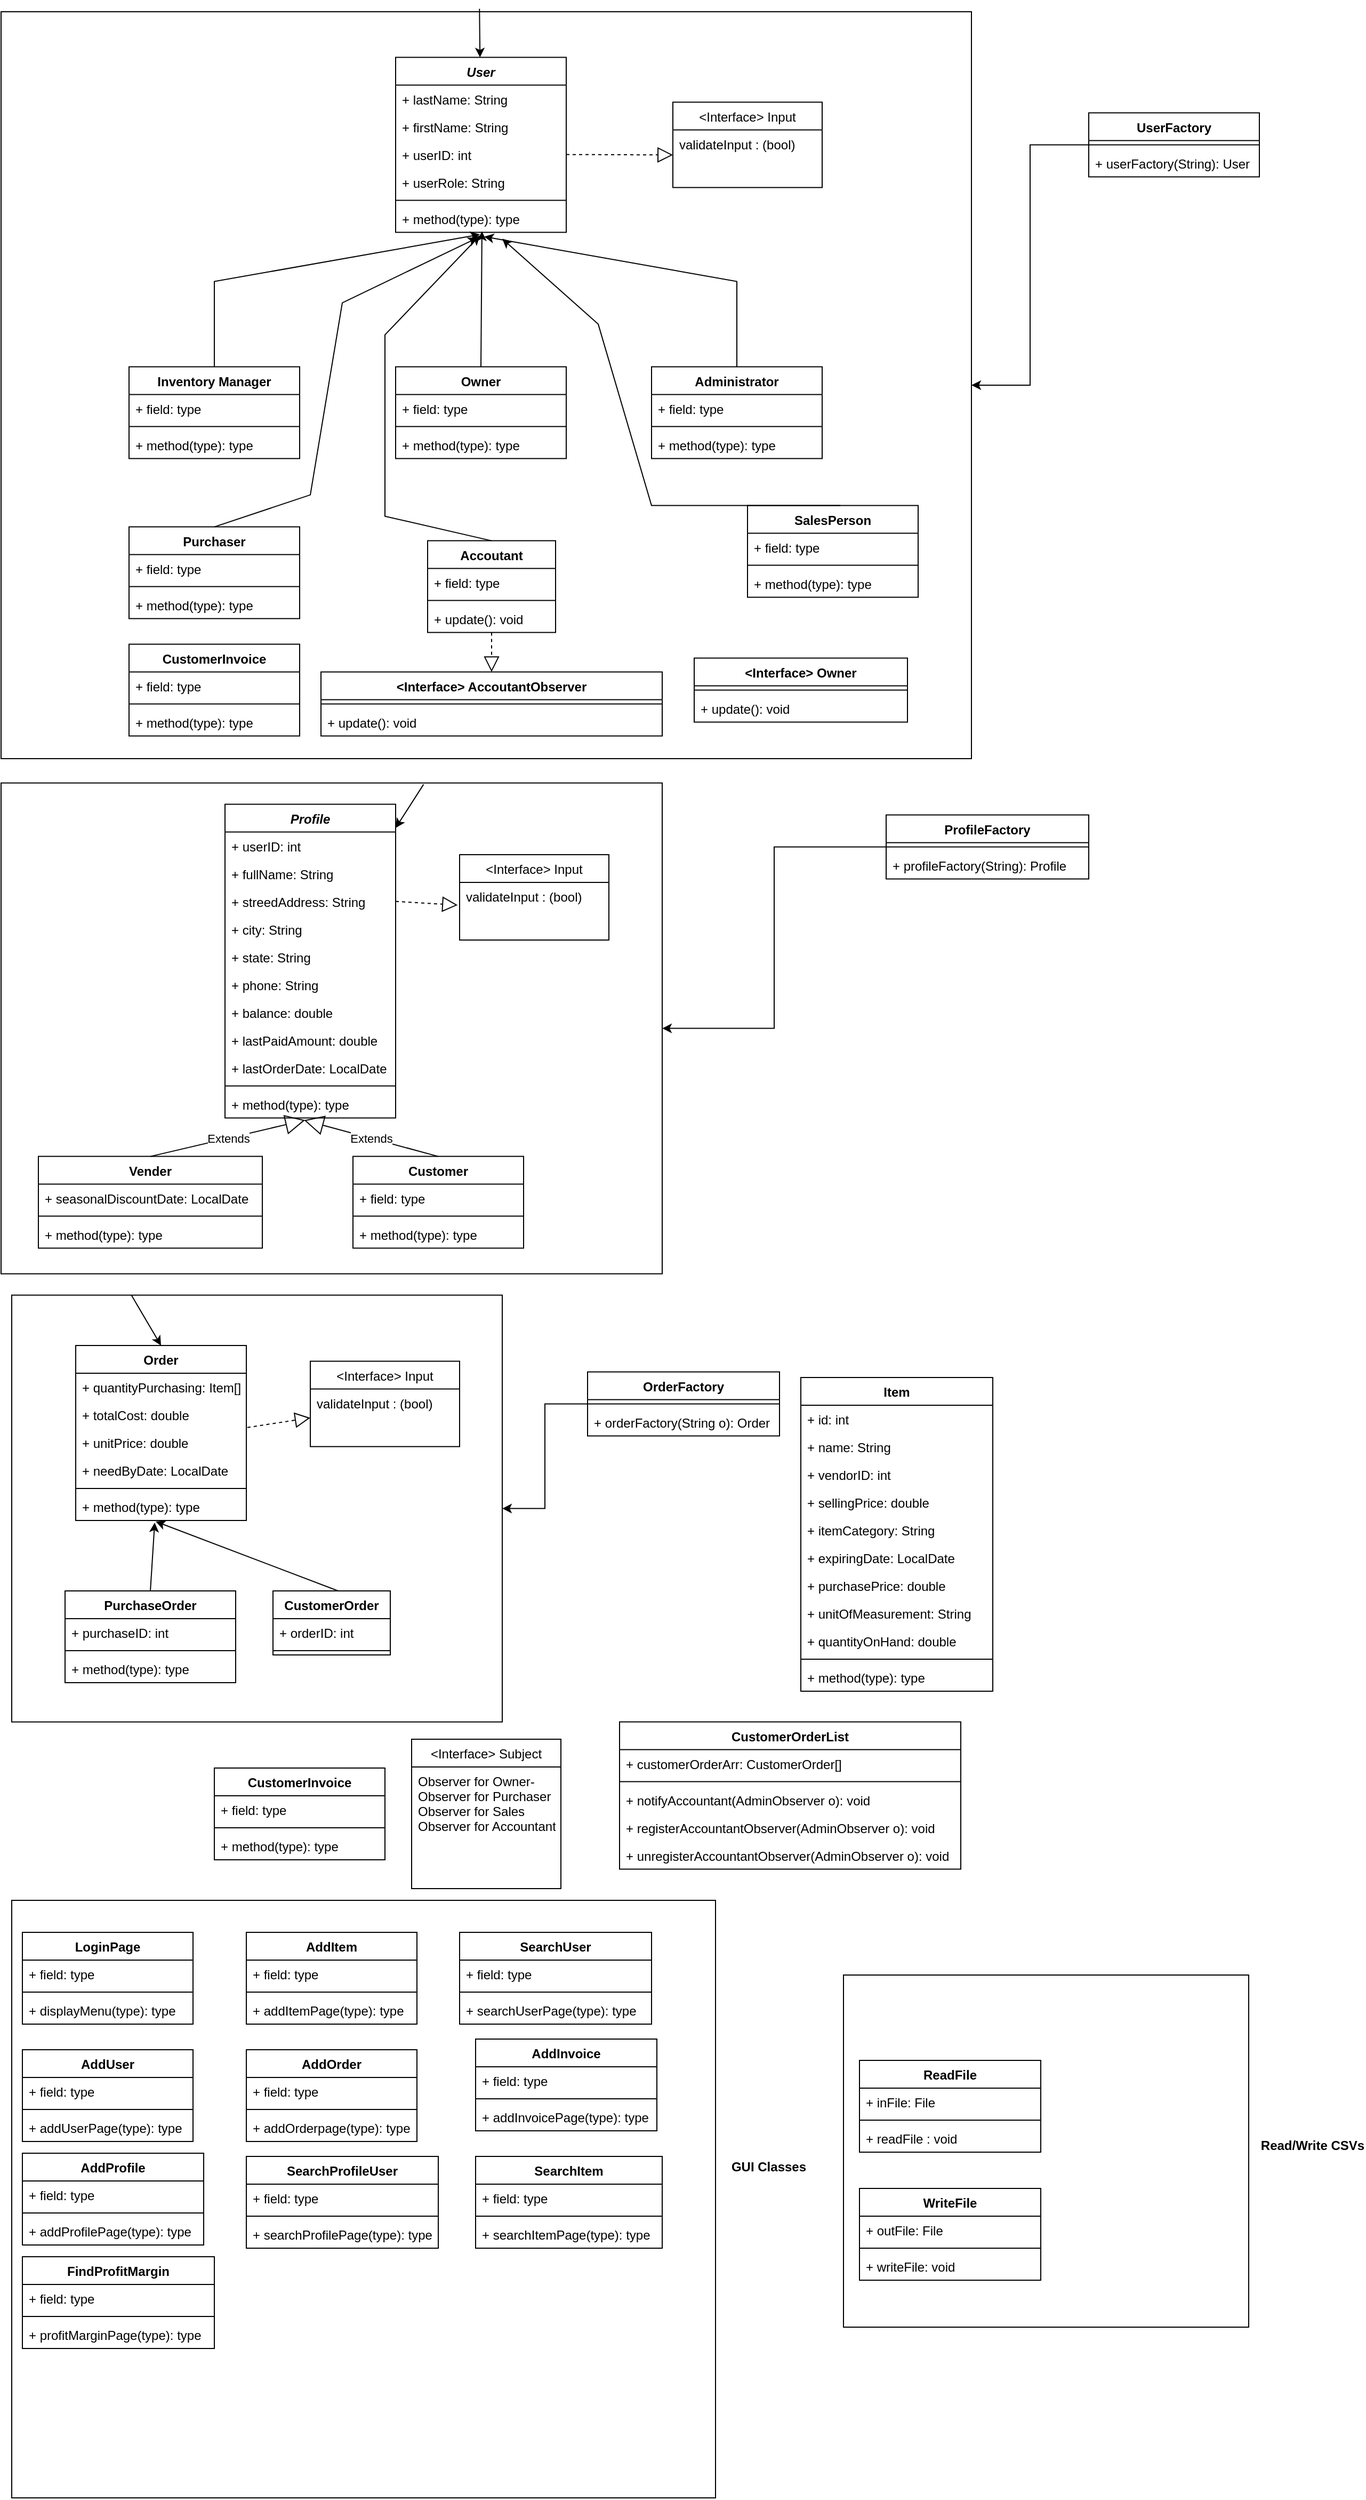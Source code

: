 <?xml version="1.0" encoding="UTF-8"?>
<mxfile version="20.5.2" pages="2"><diagram id="Ec6ZjTjA-vg9wtcMS_If" name="Page-1"><mxGraphModel dx="2547" dy="1992" grid="1" gridSize="10" guides="1" tooltips="1" connect="1" arrows="1" fold="1" page="1" pageScale="1" pageWidth="850" pageHeight="1100" math="0" shadow="0"><root><mxCell id="0"/><mxCell id="1" parent="0"/><mxCell id="O3ik5EWtslT6ip-pNKYB-26" value="" style="rounded=0;whiteSpace=wrap;html=1;" parent="1" vertex="1"><mxGeometry x="-820" y="680" width="660" height="560" as="geometry"/></mxCell><mxCell id="u7l7Y84TLSioyZH2qHlq-7" value="" style="rounded=0;whiteSpace=wrap;html=1;" parent="1" vertex="1"><mxGeometry x="-820" y="112.8" width="460" height="400" as="geometry"/></mxCell><mxCell id="u7l7Y84TLSioyZH2qHlq-5" value="" style="rounded=0;whiteSpace=wrap;html=1;" parent="1" vertex="1"><mxGeometry x="-830" y="-367.2" width="620" height="460" as="geometry"/></mxCell><mxCell id="u7l7Y84TLSioyZH2qHlq-3" value="" style="rounded=0;whiteSpace=wrap;html=1;" parent="1" vertex="1"><mxGeometry x="-830" y="-1090" width="910" height="700" as="geometry"/></mxCell><mxCell id="xOkgUkVorwAhwawlboUP-1" value="User" style="swimlane;fontStyle=3;align=center;verticalAlign=top;childLayout=stackLayout;horizontal=1;startSize=26;horizontalStack=0;resizeParent=1;resizeParentMax=0;resizeLast=0;collapsible=1;marginBottom=0;" parent="1" vertex="1"><mxGeometry x="-460" y="-1047.2" width="160" height="164" as="geometry"/></mxCell><mxCell id="xOkgUkVorwAhwawlboUP-2" value="+ lastName: String" style="text;strokeColor=none;fillColor=none;align=left;verticalAlign=top;spacingLeft=4;spacingRight=4;overflow=hidden;rotatable=0;points=[[0,0.5],[1,0.5]];portConstraint=eastwest;" parent="xOkgUkVorwAhwawlboUP-1" vertex="1"><mxGeometry y="26" width="160" height="26" as="geometry"/></mxCell><mxCell id="xOkgUkVorwAhwawlboUP-3" value="+ firstName: String" style="text;strokeColor=none;fillColor=none;align=left;verticalAlign=top;spacingLeft=4;spacingRight=4;overflow=hidden;rotatable=0;points=[[0,0.5],[1,0.5]];portConstraint=eastwest;" parent="xOkgUkVorwAhwawlboUP-1" vertex="1"><mxGeometry y="52" width="160" height="26" as="geometry"/></mxCell><mxCell id="xOkgUkVorwAhwawlboUP-4" value="+ userID: int" style="text;strokeColor=none;fillColor=none;align=left;verticalAlign=top;spacingLeft=4;spacingRight=4;overflow=hidden;rotatable=0;points=[[0,0.5],[1,0.5]];portConstraint=eastwest;" parent="xOkgUkVorwAhwawlboUP-1" vertex="1"><mxGeometry y="78" width="160" height="26" as="geometry"/></mxCell><mxCell id="xOkgUkVorwAhwawlboUP-5" value="+ userRole: String" style="text;strokeColor=none;fillColor=none;align=left;verticalAlign=top;spacingLeft=4;spacingRight=4;overflow=hidden;rotatable=0;points=[[0,0.5],[1,0.5]];portConstraint=eastwest;" parent="xOkgUkVorwAhwawlboUP-1" vertex="1"><mxGeometry y="104" width="160" height="26" as="geometry"/></mxCell><mxCell id="xOkgUkVorwAhwawlboUP-6" value="" style="line;strokeWidth=1;fillColor=none;align=left;verticalAlign=middle;spacingTop=-1;spacingLeft=3;spacingRight=3;rotatable=0;labelPosition=right;points=[];portConstraint=eastwest;strokeColor=inherit;" parent="xOkgUkVorwAhwawlboUP-1" vertex="1"><mxGeometry y="130" width="160" height="8" as="geometry"/></mxCell><mxCell id="xOkgUkVorwAhwawlboUP-7" value="+ method(type): type" style="text;strokeColor=none;fillColor=none;align=left;verticalAlign=top;spacingLeft=4;spacingRight=4;overflow=hidden;rotatable=0;points=[[0,0.5],[1,0.5]];portConstraint=eastwest;" parent="xOkgUkVorwAhwawlboUP-1" vertex="1"><mxGeometry y="138" width="160" height="26" as="geometry"/></mxCell><mxCell id="xOkgUkVorwAhwawlboUP-8" value="Inventory Manager" style="swimlane;fontStyle=1;align=center;verticalAlign=top;childLayout=stackLayout;horizontal=1;startSize=26;horizontalStack=0;resizeParent=1;resizeParentMax=0;resizeLast=0;collapsible=1;marginBottom=0;" parent="1" vertex="1"><mxGeometry x="-710" y="-757.2" width="160" height="86" as="geometry"/></mxCell><mxCell id="xOkgUkVorwAhwawlboUP-9" value="+ field: type" style="text;strokeColor=none;fillColor=none;align=left;verticalAlign=top;spacingLeft=4;spacingRight=4;overflow=hidden;rotatable=0;points=[[0,0.5],[1,0.5]];portConstraint=eastwest;" parent="xOkgUkVorwAhwawlboUP-8" vertex="1"><mxGeometry y="26" width="160" height="26" as="geometry"/></mxCell><mxCell id="xOkgUkVorwAhwawlboUP-10" value="" style="line;strokeWidth=1;fillColor=none;align=left;verticalAlign=middle;spacingTop=-1;spacingLeft=3;spacingRight=3;rotatable=0;labelPosition=right;points=[];portConstraint=eastwest;strokeColor=inherit;" parent="xOkgUkVorwAhwawlboUP-8" vertex="1"><mxGeometry y="52" width="160" height="8" as="geometry"/></mxCell><mxCell id="xOkgUkVorwAhwawlboUP-11" value="+ method(type): type" style="text;strokeColor=none;fillColor=none;align=left;verticalAlign=top;spacingLeft=4;spacingRight=4;overflow=hidden;rotatable=0;points=[[0,0.5],[1,0.5]];portConstraint=eastwest;" parent="xOkgUkVorwAhwawlboUP-8" vertex="1"><mxGeometry y="60" width="160" height="26" as="geometry"/></mxCell><mxCell id="xOkgUkVorwAhwawlboUP-12" value="Owner" style="swimlane;fontStyle=1;align=center;verticalAlign=top;childLayout=stackLayout;horizontal=1;startSize=26;horizontalStack=0;resizeParent=1;resizeParentMax=0;resizeLast=0;collapsible=1;marginBottom=0;" parent="1" vertex="1"><mxGeometry x="-460" y="-757.2" width="160" height="86" as="geometry"/></mxCell><mxCell id="xOkgUkVorwAhwawlboUP-13" value="+ field: type" style="text;strokeColor=none;fillColor=none;align=left;verticalAlign=top;spacingLeft=4;spacingRight=4;overflow=hidden;rotatable=0;points=[[0,0.5],[1,0.5]];portConstraint=eastwest;" parent="xOkgUkVorwAhwawlboUP-12" vertex="1"><mxGeometry y="26" width="160" height="26" as="geometry"/></mxCell><mxCell id="xOkgUkVorwAhwawlboUP-14" value="" style="line;strokeWidth=1;fillColor=none;align=left;verticalAlign=middle;spacingTop=-1;spacingLeft=3;spacingRight=3;rotatable=0;labelPosition=right;points=[];portConstraint=eastwest;strokeColor=inherit;" parent="xOkgUkVorwAhwawlboUP-12" vertex="1"><mxGeometry y="52" width="160" height="8" as="geometry"/></mxCell><mxCell id="xOkgUkVorwAhwawlboUP-15" value="+ method(type): type" style="text;strokeColor=none;fillColor=none;align=left;verticalAlign=top;spacingLeft=4;spacingRight=4;overflow=hidden;rotatable=0;points=[[0,0.5],[1,0.5]];portConstraint=eastwest;" parent="xOkgUkVorwAhwawlboUP-12" vertex="1"><mxGeometry y="60" width="160" height="26" as="geometry"/></mxCell><mxCell id="xOkgUkVorwAhwawlboUP-16" value="Administrator" style="swimlane;fontStyle=1;align=center;verticalAlign=top;childLayout=stackLayout;horizontal=1;startSize=26;horizontalStack=0;resizeParent=1;resizeParentMax=0;resizeLast=0;collapsible=1;marginBottom=0;" parent="1" vertex="1"><mxGeometry x="-220" y="-757.2" width="160" height="86" as="geometry"/></mxCell><mxCell id="xOkgUkVorwAhwawlboUP-17" value="+ field: type" style="text;strokeColor=none;fillColor=none;align=left;verticalAlign=top;spacingLeft=4;spacingRight=4;overflow=hidden;rotatable=0;points=[[0,0.5],[1,0.5]];portConstraint=eastwest;" parent="xOkgUkVorwAhwawlboUP-16" vertex="1"><mxGeometry y="26" width="160" height="26" as="geometry"/></mxCell><mxCell id="xOkgUkVorwAhwawlboUP-18" value="" style="line;strokeWidth=1;fillColor=none;align=left;verticalAlign=middle;spacingTop=-1;spacingLeft=3;spacingRight=3;rotatable=0;labelPosition=right;points=[];portConstraint=eastwest;strokeColor=inherit;" parent="xOkgUkVorwAhwawlboUP-16" vertex="1"><mxGeometry y="52" width="160" height="8" as="geometry"/></mxCell><mxCell id="xOkgUkVorwAhwawlboUP-19" value="+ method(type): type" style="text;strokeColor=none;fillColor=none;align=left;verticalAlign=top;spacingLeft=4;spacingRight=4;overflow=hidden;rotatable=0;points=[[0,0.5],[1,0.5]];portConstraint=eastwest;" parent="xOkgUkVorwAhwawlboUP-16" vertex="1"><mxGeometry y="60" width="160" height="26" as="geometry"/></mxCell><mxCell id="xOkgUkVorwAhwawlboUP-20" value="Purchaser" style="swimlane;fontStyle=1;align=center;verticalAlign=top;childLayout=stackLayout;horizontal=1;startSize=26;horizontalStack=0;resizeParent=1;resizeParentMax=0;resizeLast=0;collapsible=1;marginBottom=0;" parent="1" vertex="1"><mxGeometry x="-710" y="-607.2" width="160" height="86" as="geometry"/></mxCell><mxCell id="xOkgUkVorwAhwawlboUP-21" value="+ field: type" style="text;strokeColor=none;fillColor=none;align=left;verticalAlign=top;spacingLeft=4;spacingRight=4;overflow=hidden;rotatable=0;points=[[0,0.5],[1,0.5]];portConstraint=eastwest;" parent="xOkgUkVorwAhwawlboUP-20" vertex="1"><mxGeometry y="26" width="160" height="26" as="geometry"/></mxCell><mxCell id="xOkgUkVorwAhwawlboUP-22" value="" style="line;strokeWidth=1;fillColor=none;align=left;verticalAlign=middle;spacingTop=-1;spacingLeft=3;spacingRight=3;rotatable=0;labelPosition=right;points=[];portConstraint=eastwest;strokeColor=inherit;" parent="xOkgUkVorwAhwawlboUP-20" vertex="1"><mxGeometry y="52" width="160" height="8" as="geometry"/></mxCell><mxCell id="xOkgUkVorwAhwawlboUP-23" value="+ method(type): type" style="text;strokeColor=none;fillColor=none;align=left;verticalAlign=top;spacingLeft=4;spacingRight=4;overflow=hidden;rotatable=0;points=[[0,0.5],[1,0.5]];portConstraint=eastwest;" parent="xOkgUkVorwAhwawlboUP-20" vertex="1"><mxGeometry y="60" width="160" height="26" as="geometry"/></mxCell><mxCell id="xOkgUkVorwAhwawlboUP-24" value="" style="endArrow=classic;html=1;rounded=0;exitX=0.5;exitY=0;exitDx=0;exitDy=0;entryX=0.506;entryY=0.962;entryDx=0;entryDy=0;entryPerimeter=0;" parent="1" source="xOkgUkVorwAhwawlboUP-12" target="xOkgUkVorwAhwawlboUP-7" edge="1"><mxGeometry width="50" height="50" relative="1" as="geometry"><mxPoint x="-390" y="-617.2" as="sourcePoint"/><mxPoint x="-340" y="-667.2" as="targetPoint"/></mxGeometry></mxCell><mxCell id="xOkgUkVorwAhwawlboUP-25" value="" style="endArrow=classic;html=1;rounded=0;exitX=0.5;exitY=0;exitDx=0;exitDy=0;entryX=0.494;entryY=1.077;entryDx=0;entryDy=0;entryPerimeter=0;" parent="1" source="xOkgUkVorwAhwawlboUP-8" target="xOkgUkVorwAhwawlboUP-7" edge="1"><mxGeometry width="50" height="50" relative="1" as="geometry"><mxPoint x="-390" y="-817.2" as="sourcePoint"/><mxPoint x="-360" y="-837.2" as="targetPoint"/><Array as="points"><mxPoint x="-630" y="-837.2"/></Array></mxGeometry></mxCell><mxCell id="xOkgUkVorwAhwawlboUP-26" value="" style="endArrow=classic;html=1;rounded=0;exitX=0.5;exitY=0;exitDx=0;exitDy=0;entryX=0.519;entryY=1.154;entryDx=0;entryDy=0;entryPerimeter=0;" parent="1" source="xOkgUkVorwAhwawlboUP-16" target="xOkgUkVorwAhwawlboUP-7" edge="1"><mxGeometry width="50" height="50" relative="1" as="geometry"><mxPoint x="-390" y="-817.2" as="sourcePoint"/><mxPoint x="-340" y="-837.2" as="targetPoint"/><Array as="points"><mxPoint x="-140" y="-837.2"/></Array></mxGeometry></mxCell><mxCell id="xOkgUkVorwAhwawlboUP-27" value="Accoutant" style="swimlane;fontStyle=1;align=center;verticalAlign=top;childLayout=stackLayout;horizontal=1;startSize=26;horizontalStack=0;resizeParent=1;resizeParentMax=0;resizeLast=0;collapsible=1;marginBottom=0;" parent="1" vertex="1"><mxGeometry x="-430" y="-594.2" width="120" height="86" as="geometry"/></mxCell><mxCell id="xOkgUkVorwAhwawlboUP-28" value="+ field: type" style="text;strokeColor=none;fillColor=none;align=left;verticalAlign=top;spacingLeft=4;spacingRight=4;overflow=hidden;rotatable=0;points=[[0,0.5],[1,0.5]];portConstraint=eastwest;" parent="xOkgUkVorwAhwawlboUP-27" vertex="1"><mxGeometry y="26" width="120" height="26" as="geometry"/></mxCell><mxCell id="xOkgUkVorwAhwawlboUP-29" value="" style="line;strokeWidth=1;fillColor=none;align=left;verticalAlign=middle;spacingTop=-1;spacingLeft=3;spacingRight=3;rotatable=0;labelPosition=right;points=[];portConstraint=eastwest;strokeColor=inherit;" parent="xOkgUkVorwAhwawlboUP-27" vertex="1"><mxGeometry y="52" width="120" height="8" as="geometry"/></mxCell><mxCell id="xOkgUkVorwAhwawlboUP-111" value="+ update(): void" style="text;strokeColor=none;fillColor=none;align=left;verticalAlign=top;spacingLeft=4;spacingRight=4;overflow=hidden;rotatable=0;points=[[0,0.5],[1,0.5]];portConstraint=eastwest;" parent="xOkgUkVorwAhwawlboUP-27" vertex="1"><mxGeometry y="60" width="120" height="26" as="geometry"/></mxCell><mxCell id="xOkgUkVorwAhwawlboUP-33" value="SalesPerson" style="swimlane;fontStyle=1;align=center;verticalAlign=top;childLayout=stackLayout;horizontal=1;startSize=26;horizontalStack=0;resizeParent=1;resizeParentMax=0;resizeLast=0;collapsible=1;marginBottom=0;" parent="1" vertex="1"><mxGeometry x="-130" y="-627.2" width="160" height="86" as="geometry"/></mxCell><mxCell id="xOkgUkVorwAhwawlboUP-34" value="+ field: type" style="text;strokeColor=none;fillColor=none;align=left;verticalAlign=top;spacingLeft=4;spacingRight=4;overflow=hidden;rotatable=0;points=[[0,0.5],[1,0.5]];portConstraint=eastwest;" parent="xOkgUkVorwAhwawlboUP-33" vertex="1"><mxGeometry y="26" width="160" height="26" as="geometry"/></mxCell><mxCell id="xOkgUkVorwAhwawlboUP-35" value="" style="line;strokeWidth=1;fillColor=none;align=left;verticalAlign=middle;spacingTop=-1;spacingLeft=3;spacingRight=3;rotatable=0;labelPosition=right;points=[];portConstraint=eastwest;strokeColor=inherit;" parent="xOkgUkVorwAhwawlboUP-33" vertex="1"><mxGeometry y="52" width="160" height="8" as="geometry"/></mxCell><mxCell id="xOkgUkVorwAhwawlboUP-36" value="+ method(type): type" style="text;strokeColor=none;fillColor=none;align=left;verticalAlign=top;spacingLeft=4;spacingRight=4;overflow=hidden;rotatable=0;points=[[0,0.5],[1,0.5]];portConstraint=eastwest;" parent="xOkgUkVorwAhwawlboUP-33" vertex="1"><mxGeometry y="60" width="160" height="26" as="geometry"/></mxCell><mxCell id="xOkgUkVorwAhwawlboUP-37" value="Customer" style="swimlane;fontStyle=1;align=center;verticalAlign=top;childLayout=stackLayout;horizontal=1;startSize=26;horizontalStack=0;resizeParent=1;resizeParentMax=0;resizeLast=0;collapsible=1;marginBottom=0;" parent="1" vertex="1"><mxGeometry x="-500" y="-17.2" width="160" height="86" as="geometry"/></mxCell><mxCell id="xOkgUkVorwAhwawlboUP-38" value="+ field: type" style="text;strokeColor=none;fillColor=none;align=left;verticalAlign=top;spacingLeft=4;spacingRight=4;overflow=hidden;rotatable=0;points=[[0,0.5],[1,0.5]];portConstraint=eastwest;" parent="xOkgUkVorwAhwawlboUP-37" vertex="1"><mxGeometry y="26" width="160" height="26" as="geometry"/></mxCell><mxCell id="xOkgUkVorwAhwawlboUP-39" value="" style="line;strokeWidth=1;fillColor=none;align=left;verticalAlign=middle;spacingTop=-1;spacingLeft=3;spacingRight=3;rotatable=0;labelPosition=right;points=[];portConstraint=eastwest;strokeColor=inherit;" parent="xOkgUkVorwAhwawlboUP-37" vertex="1"><mxGeometry y="52" width="160" height="8" as="geometry"/></mxCell><mxCell id="xOkgUkVorwAhwawlboUP-40" value="+ method(type): type" style="text;strokeColor=none;fillColor=none;align=left;verticalAlign=top;spacingLeft=4;spacingRight=4;overflow=hidden;rotatable=0;points=[[0,0.5],[1,0.5]];portConstraint=eastwest;" parent="xOkgUkVorwAhwawlboUP-37" vertex="1"><mxGeometry y="60" width="160" height="26" as="geometry"/></mxCell><mxCell id="xOkgUkVorwAhwawlboUP-41" value="" style="endArrow=classic;html=1;rounded=0;exitX=0.544;exitY=0;exitDx=0;exitDy=0;exitPerimeter=0;" parent="1" source="xOkgUkVorwAhwawlboUP-33" edge="1"><mxGeometry width="50" height="50" relative="1" as="geometry"><mxPoint x="-390" y="-537.2" as="sourcePoint"/><mxPoint x="-360" y="-877.2" as="targetPoint"/><Array as="points"><mxPoint x="-220" y="-627.2"/><mxPoint x="-270" y="-797.2"/></Array></mxGeometry></mxCell><mxCell id="xOkgUkVorwAhwawlboUP-42" value="" style="endArrow=classic;html=1;rounded=0;exitX=0.5;exitY=0;exitDx=0;exitDy=0;entryX=0.494;entryY=1.115;entryDx=0;entryDy=0;entryPerimeter=0;" parent="1" source="xOkgUkVorwAhwawlboUP-27" target="xOkgUkVorwAhwawlboUP-7" edge="1"><mxGeometry width="50" height="50" relative="1" as="geometry"><mxPoint x="-390" y="-537.2" as="sourcePoint"/><mxPoint x="-365" y="-877.2" as="targetPoint"/><Array as="points"><mxPoint x="-470" y="-617.2"/><mxPoint x="-470" y="-787.2"/></Array></mxGeometry></mxCell><mxCell id="xOkgUkVorwAhwawlboUP-43" value="" style="endArrow=classic;html=1;rounded=0;exitX=0.5;exitY=0;exitDx=0;exitDy=0;entryX=0.481;entryY=1.192;entryDx=0;entryDy=0;entryPerimeter=0;" parent="1" source="xOkgUkVorwAhwawlboUP-20" target="xOkgUkVorwAhwawlboUP-7" edge="1"><mxGeometry width="50" height="50" relative="1" as="geometry"><mxPoint x="-390" y="-637.2" as="sourcePoint"/><mxPoint x="-340" y="-687.2" as="targetPoint"/><Array as="points"><mxPoint x="-540" y="-637.2"/><mxPoint x="-510" y="-817.2"/></Array></mxGeometry></mxCell><mxCell id="xOkgUkVorwAhwawlboUP-44" value="Item" style="swimlane;fontStyle=1;align=center;verticalAlign=top;childLayout=stackLayout;horizontal=1;startSize=26;horizontalStack=0;resizeParent=1;resizeParentMax=0;resizeLast=0;collapsible=1;marginBottom=0;" parent="1" vertex="1"><mxGeometry x="-80" y="190.0" width="180" height="294" as="geometry"/></mxCell><mxCell id="xOkgUkVorwAhwawlboUP-45" value="+ id: int" style="text;strokeColor=none;fillColor=none;align=left;verticalAlign=top;spacingLeft=4;spacingRight=4;overflow=hidden;rotatable=0;points=[[0,0.5],[1,0.5]];portConstraint=eastwest;" parent="xOkgUkVorwAhwawlboUP-44" vertex="1"><mxGeometry y="26" width="180" height="26" as="geometry"/></mxCell><mxCell id="xOkgUkVorwAhwawlboUP-46" value="+ name: String" style="text;strokeColor=none;fillColor=none;align=left;verticalAlign=top;spacingLeft=4;spacingRight=4;overflow=hidden;rotatable=0;points=[[0,0.5],[1,0.5]];portConstraint=eastwest;" parent="xOkgUkVorwAhwawlboUP-44" vertex="1"><mxGeometry y="52" width="180" height="26" as="geometry"/></mxCell><mxCell id="xOkgUkVorwAhwawlboUP-47" value="+ vendorID: int" style="text;strokeColor=none;fillColor=none;align=left;verticalAlign=top;spacingLeft=4;spacingRight=4;overflow=hidden;rotatable=0;points=[[0,0.5],[1,0.5]];portConstraint=eastwest;" parent="xOkgUkVorwAhwawlboUP-44" vertex="1"><mxGeometry y="78" width="180" height="26" as="geometry"/></mxCell><mxCell id="xOkgUkVorwAhwawlboUP-48" value="+ sellingPrice: double" style="text;strokeColor=none;fillColor=none;align=left;verticalAlign=top;spacingLeft=4;spacingRight=4;overflow=hidden;rotatable=0;points=[[0,0.5],[1,0.5]];portConstraint=eastwest;" parent="xOkgUkVorwAhwawlboUP-44" vertex="1"><mxGeometry y="104" width="180" height="26" as="geometry"/></mxCell><mxCell id="xOkgUkVorwAhwawlboUP-49" value="+ itemCategory: String" style="text;strokeColor=none;fillColor=none;align=left;verticalAlign=top;spacingLeft=4;spacingRight=4;overflow=hidden;rotatable=0;points=[[0,0.5],[1,0.5]];portConstraint=eastwest;" parent="xOkgUkVorwAhwawlboUP-44" vertex="1"><mxGeometry y="130" width="180" height="26" as="geometry"/></mxCell><mxCell id="xOkgUkVorwAhwawlboUP-50" value="+ expiringDate: LocalDate" style="text;strokeColor=none;fillColor=none;align=left;verticalAlign=top;spacingLeft=4;spacingRight=4;overflow=hidden;rotatable=0;points=[[0,0.5],[1,0.5]];portConstraint=eastwest;" parent="xOkgUkVorwAhwawlboUP-44" vertex="1"><mxGeometry y="156" width="180" height="26" as="geometry"/></mxCell><mxCell id="xOkgUkVorwAhwawlboUP-51" value="+ purchasePrice: double" style="text;strokeColor=none;fillColor=none;align=left;verticalAlign=top;spacingLeft=4;spacingRight=4;overflow=hidden;rotatable=0;points=[[0,0.5],[1,0.5]];portConstraint=eastwest;" parent="xOkgUkVorwAhwawlboUP-44" vertex="1"><mxGeometry y="182" width="180" height="26" as="geometry"/></mxCell><mxCell id="xOkgUkVorwAhwawlboUP-52" value="+ unitOfMeasurement: String" style="text;strokeColor=none;fillColor=none;align=left;verticalAlign=top;spacingLeft=4;spacingRight=4;overflow=hidden;rotatable=0;points=[[0,0.5],[1,0.5]];portConstraint=eastwest;" parent="xOkgUkVorwAhwawlboUP-44" vertex="1"><mxGeometry y="208" width="180" height="26" as="geometry"/></mxCell><mxCell id="xOkgUkVorwAhwawlboUP-53" value="+ quantityOnHand: double" style="text;strokeColor=none;fillColor=none;align=left;verticalAlign=top;spacingLeft=4;spacingRight=4;overflow=hidden;rotatable=0;points=[[0,0.5],[1,0.5]];portConstraint=eastwest;" parent="xOkgUkVorwAhwawlboUP-44" vertex="1"><mxGeometry y="234" width="180" height="26" as="geometry"/></mxCell><mxCell id="xOkgUkVorwAhwawlboUP-54" value="" style="line;strokeWidth=1;fillColor=none;align=left;verticalAlign=middle;spacingTop=-1;spacingLeft=3;spacingRight=3;rotatable=0;labelPosition=right;points=[];portConstraint=eastwest;strokeColor=inherit;" parent="xOkgUkVorwAhwawlboUP-44" vertex="1"><mxGeometry y="260" width="180" height="8" as="geometry"/></mxCell><mxCell id="xOkgUkVorwAhwawlboUP-55" value="+ method(type): type" style="text;strokeColor=none;fillColor=none;align=left;verticalAlign=top;spacingLeft=4;spacingRight=4;overflow=hidden;rotatable=0;points=[[0,0.5],[1,0.5]];portConstraint=eastwest;" parent="xOkgUkVorwAhwawlboUP-44" vertex="1"><mxGeometry y="268" width="180" height="26" as="geometry"/></mxCell><mxCell id="xOkgUkVorwAhwawlboUP-56" value="Vender" style="swimlane;fontStyle=1;align=center;verticalAlign=top;childLayout=stackLayout;horizontal=1;startSize=26;horizontalStack=0;resizeParent=1;resizeParentMax=0;resizeLast=0;collapsible=1;marginBottom=0;" parent="1" vertex="1"><mxGeometry x="-795" y="-17.2" width="210" height="86" as="geometry"/></mxCell><mxCell id="xOkgUkVorwAhwawlboUP-57" value="+ seasonalDiscountDate: LocalDate" style="text;strokeColor=none;fillColor=none;align=left;verticalAlign=top;spacingLeft=4;spacingRight=4;overflow=hidden;rotatable=0;points=[[0,0.5],[1,0.5]];portConstraint=eastwest;" parent="xOkgUkVorwAhwawlboUP-56" vertex="1"><mxGeometry y="26" width="210" height="26" as="geometry"/></mxCell><mxCell id="xOkgUkVorwAhwawlboUP-58" value="" style="line;strokeWidth=1;fillColor=none;align=left;verticalAlign=middle;spacingTop=-1;spacingLeft=3;spacingRight=3;rotatable=0;labelPosition=right;points=[];portConstraint=eastwest;strokeColor=inherit;" parent="xOkgUkVorwAhwawlboUP-56" vertex="1"><mxGeometry y="52" width="210" height="8" as="geometry"/></mxCell><mxCell id="xOkgUkVorwAhwawlboUP-59" value="+ method(type): type" style="text;strokeColor=none;fillColor=none;align=left;verticalAlign=top;spacingLeft=4;spacingRight=4;overflow=hidden;rotatable=0;points=[[0,0.5],[1,0.5]];portConstraint=eastwest;" parent="xOkgUkVorwAhwawlboUP-56" vertex="1"><mxGeometry y="60" width="210" height="26" as="geometry"/></mxCell><mxCell id="xOkgUkVorwAhwawlboUP-60" value="CustomerInvoice" style="swimlane;fontStyle=1;align=center;verticalAlign=top;childLayout=stackLayout;horizontal=1;startSize=26;horizontalStack=0;resizeParent=1;resizeParentMax=0;resizeLast=0;collapsible=1;marginBottom=0;" parent="1" vertex="1"><mxGeometry x="-710" y="-497.2" width="160" height="86" as="geometry"/></mxCell><mxCell id="xOkgUkVorwAhwawlboUP-61" value="+ field: type" style="text;strokeColor=none;fillColor=none;align=left;verticalAlign=top;spacingLeft=4;spacingRight=4;overflow=hidden;rotatable=0;points=[[0,0.5],[1,0.5]];portConstraint=eastwest;" parent="xOkgUkVorwAhwawlboUP-60" vertex="1"><mxGeometry y="26" width="160" height="26" as="geometry"/></mxCell><mxCell id="xOkgUkVorwAhwawlboUP-62" value="" style="line;strokeWidth=1;fillColor=none;align=left;verticalAlign=middle;spacingTop=-1;spacingLeft=3;spacingRight=3;rotatable=0;labelPosition=right;points=[];portConstraint=eastwest;strokeColor=inherit;" parent="xOkgUkVorwAhwawlboUP-60" vertex="1"><mxGeometry y="52" width="160" height="8" as="geometry"/></mxCell><mxCell id="xOkgUkVorwAhwawlboUP-63" value="+ method(type): type" style="text;strokeColor=none;fillColor=none;align=left;verticalAlign=top;spacingLeft=4;spacingRight=4;overflow=hidden;rotatable=0;points=[[0,0.5],[1,0.5]];portConstraint=eastwest;" parent="xOkgUkVorwAhwawlboUP-60" vertex="1"><mxGeometry y="60" width="160" height="26" as="geometry"/></mxCell><mxCell id="xOkgUkVorwAhwawlboUP-64" value="CustomerOrder" style="swimlane;fontStyle=1;align=center;verticalAlign=top;childLayout=stackLayout;horizontal=1;startSize=26;horizontalStack=0;resizeParent=1;resizeParentMax=0;resizeLast=0;collapsible=1;marginBottom=0;" parent="1" vertex="1"><mxGeometry x="-575" y="390.0" width="110" height="60" as="geometry"/></mxCell><mxCell id="xOkgUkVorwAhwawlboUP-65" value="+ orderID: int" style="text;strokeColor=none;fillColor=none;align=left;verticalAlign=top;spacingLeft=4;spacingRight=4;overflow=hidden;rotatable=0;points=[[0,0.5],[1,0.5]];portConstraint=eastwest;" parent="xOkgUkVorwAhwawlboUP-64" vertex="1"><mxGeometry y="26" width="110" height="26" as="geometry"/></mxCell><mxCell id="xOkgUkVorwAhwawlboUP-66" value="" style="line;strokeWidth=1;fillColor=none;align=left;verticalAlign=middle;spacingTop=-1;spacingLeft=3;spacingRight=3;rotatable=0;labelPosition=right;points=[];portConstraint=eastwest;strokeColor=inherit;" parent="xOkgUkVorwAhwawlboUP-64" vertex="1"><mxGeometry y="52" width="110" height="8" as="geometry"/></mxCell><mxCell id="xOkgUkVorwAhwawlboUP-68" value="PurchaseOrder" style="swimlane;fontStyle=1;align=center;verticalAlign=top;childLayout=stackLayout;horizontal=1;startSize=26;horizontalStack=0;resizeParent=1;resizeParentMax=0;resizeLast=0;collapsible=1;marginBottom=0;" parent="1" vertex="1"><mxGeometry x="-770" y="390.0" width="160" height="86" as="geometry"/></mxCell><mxCell id="xOkgUkVorwAhwawlboUP-69" value="+ purchaseID: int" style="text;strokeColor=none;fillColor=none;align=left;verticalAlign=top;spacingLeft=4;spacingRight=4;overflow=hidden;rotatable=0;points=[[0,0.5],[1,0.5]];portConstraint=eastwest;" parent="xOkgUkVorwAhwawlboUP-68" vertex="1"><mxGeometry y="26" width="160" height="26" as="geometry"/></mxCell><mxCell id="xOkgUkVorwAhwawlboUP-70" value="" style="line;strokeWidth=1;fillColor=none;align=left;verticalAlign=middle;spacingTop=-1;spacingLeft=3;spacingRight=3;rotatable=0;labelPosition=right;points=[];portConstraint=eastwest;strokeColor=inherit;" parent="xOkgUkVorwAhwawlboUP-68" vertex="1"><mxGeometry y="52" width="160" height="8" as="geometry"/></mxCell><mxCell id="xOkgUkVorwAhwawlboUP-71" value="+ method(type): type" style="text;strokeColor=none;fillColor=none;align=left;verticalAlign=top;spacingLeft=4;spacingRight=4;overflow=hidden;rotatable=0;points=[[0,0.5],[1,0.5]];portConstraint=eastwest;" parent="xOkgUkVorwAhwawlboUP-68" vertex="1"><mxGeometry y="60" width="160" height="26" as="geometry"/></mxCell><mxCell id="xOkgUkVorwAhwawlboUP-72" value="Order" style="swimlane;fontStyle=1;align=center;verticalAlign=top;childLayout=stackLayout;horizontal=1;startSize=26;horizontalStack=0;resizeParent=1;resizeParentMax=0;resizeLast=0;collapsible=1;marginBottom=0;" parent="1" vertex="1"><mxGeometry x="-760" y="160.0" width="160" height="164" as="geometry"/></mxCell><mxCell id="xOkgUkVorwAhwawlboUP-73" value="+ quantityPurchasing: Item[]" style="text;strokeColor=none;fillColor=none;align=left;verticalAlign=top;spacingLeft=4;spacingRight=4;overflow=hidden;rotatable=0;points=[[0,0.5],[1,0.5]];portConstraint=eastwest;" parent="xOkgUkVorwAhwawlboUP-72" vertex="1"><mxGeometry y="26" width="160" height="26" as="geometry"/></mxCell><mxCell id="xOkgUkVorwAhwawlboUP-74" value="+ totalCost: double" style="text;strokeColor=none;fillColor=none;align=left;verticalAlign=top;spacingLeft=4;spacingRight=4;overflow=hidden;rotatable=0;points=[[0,0.5],[1,0.5]];portConstraint=eastwest;" parent="xOkgUkVorwAhwawlboUP-72" vertex="1"><mxGeometry y="52" width="160" height="26" as="geometry"/></mxCell><mxCell id="xOkgUkVorwAhwawlboUP-75" value="+ unitPrice: double" style="text;strokeColor=none;fillColor=none;align=left;verticalAlign=top;spacingLeft=4;spacingRight=4;overflow=hidden;rotatable=0;points=[[0,0.5],[1,0.5]];portConstraint=eastwest;" parent="xOkgUkVorwAhwawlboUP-72" vertex="1"><mxGeometry y="78" width="160" height="26" as="geometry"/></mxCell><mxCell id="xOkgUkVorwAhwawlboUP-76" value="+ needByDate: LocalDate" style="text;strokeColor=none;fillColor=none;align=left;verticalAlign=top;spacingLeft=4;spacingRight=4;overflow=hidden;rotatable=0;points=[[0,0.5],[1,0.5]];portConstraint=eastwest;" parent="xOkgUkVorwAhwawlboUP-72" vertex="1"><mxGeometry y="104" width="160" height="26" as="geometry"/></mxCell><mxCell id="xOkgUkVorwAhwawlboUP-77" value="" style="line;strokeWidth=1;fillColor=none;align=left;verticalAlign=middle;spacingTop=-1;spacingLeft=3;spacingRight=3;rotatable=0;labelPosition=right;points=[];portConstraint=eastwest;strokeColor=inherit;" parent="xOkgUkVorwAhwawlboUP-72" vertex="1"><mxGeometry y="130" width="160" height="8" as="geometry"/></mxCell><mxCell id="xOkgUkVorwAhwawlboUP-78" value="+ method(type): type" style="text;strokeColor=none;fillColor=none;align=left;verticalAlign=top;spacingLeft=4;spacingRight=4;overflow=hidden;rotatable=0;points=[[0,0.5],[1,0.5]];portConstraint=eastwest;" parent="xOkgUkVorwAhwawlboUP-72" vertex="1"><mxGeometry y="138" width="160" height="26" as="geometry"/></mxCell><mxCell id="xOkgUkVorwAhwawlboUP-79" value="" style="endArrow=classic;html=1;rounded=0;exitX=0.5;exitY=0;exitDx=0;exitDy=0;entryX=0.463;entryY=1.077;entryDx=0;entryDy=0;entryPerimeter=0;" parent="1" source="xOkgUkVorwAhwawlboUP-68" target="xOkgUkVorwAhwawlboUP-78" edge="1"><mxGeometry width="50" height="50" relative="1" as="geometry"><mxPoint x="-390" y="-137.2" as="sourcePoint"/><mxPoint x="-340" y="-187.2" as="targetPoint"/></mxGeometry></mxCell><mxCell id="xOkgUkVorwAhwawlboUP-80" value="" style="endArrow=classic;html=1;rounded=0;exitX=0.556;exitY=0;exitDx=0;exitDy=0;exitPerimeter=0;entryX=0.469;entryY=1.038;entryDx=0;entryDy=0;entryPerimeter=0;" parent="1" source="xOkgUkVorwAhwawlboUP-64" target="xOkgUkVorwAhwawlboUP-78" edge="1"><mxGeometry width="50" height="50" relative="1" as="geometry"><mxPoint x="-390" y="-137.2" as="sourcePoint"/><mxPoint x="-340" y="-187.2" as="targetPoint"/></mxGeometry></mxCell><mxCell id="xOkgUkVorwAhwawlboUP-81" value="Profile" style="swimlane;fontStyle=3;align=center;verticalAlign=top;childLayout=stackLayout;horizontal=1;startSize=26;horizontalStack=0;resizeParent=1;resizeParentMax=0;resizeLast=0;collapsible=1;marginBottom=0;" parent="1" vertex="1"><mxGeometry x="-620" y="-347.2" width="160" height="294" as="geometry"/></mxCell><mxCell id="xOkgUkVorwAhwawlboUP-82" value="+ userID: int" style="text;strokeColor=none;fillColor=none;align=left;verticalAlign=top;spacingLeft=4;spacingRight=4;overflow=hidden;rotatable=0;points=[[0,0.5],[1,0.5]];portConstraint=eastwest;" parent="xOkgUkVorwAhwawlboUP-81" vertex="1"><mxGeometry y="26" width="160" height="26" as="geometry"/></mxCell><mxCell id="xOkgUkVorwAhwawlboUP-83" value="+ fullName: String" style="text;strokeColor=none;fillColor=none;align=left;verticalAlign=top;spacingLeft=4;spacingRight=4;overflow=hidden;rotatable=0;points=[[0,0.5],[1,0.5]];portConstraint=eastwest;" parent="xOkgUkVorwAhwawlboUP-81" vertex="1"><mxGeometry y="52" width="160" height="26" as="geometry"/></mxCell><mxCell id="xOkgUkVorwAhwawlboUP-84" value="+ streedAddress: String" style="text;strokeColor=none;fillColor=none;align=left;verticalAlign=top;spacingLeft=4;spacingRight=4;overflow=hidden;rotatable=0;points=[[0,0.5],[1,0.5]];portConstraint=eastwest;" parent="xOkgUkVorwAhwawlboUP-81" vertex="1"><mxGeometry y="78" width="160" height="26" as="geometry"/></mxCell><mxCell id="xOkgUkVorwAhwawlboUP-85" value="+ city: String" style="text;strokeColor=none;fillColor=none;align=left;verticalAlign=top;spacingLeft=4;spacingRight=4;overflow=hidden;rotatable=0;points=[[0,0.5],[1,0.5]];portConstraint=eastwest;" parent="xOkgUkVorwAhwawlboUP-81" vertex="1"><mxGeometry y="104" width="160" height="26" as="geometry"/></mxCell><mxCell id="xOkgUkVorwAhwawlboUP-86" value="+ state: String" style="text;strokeColor=none;fillColor=none;align=left;verticalAlign=top;spacingLeft=4;spacingRight=4;overflow=hidden;rotatable=0;points=[[0,0.5],[1,0.5]];portConstraint=eastwest;" parent="xOkgUkVorwAhwawlboUP-81" vertex="1"><mxGeometry y="130" width="160" height="26" as="geometry"/></mxCell><mxCell id="xOkgUkVorwAhwawlboUP-87" value="+ phone: String" style="text;strokeColor=none;fillColor=none;align=left;verticalAlign=top;spacingLeft=4;spacingRight=4;overflow=hidden;rotatable=0;points=[[0,0.5],[1,0.5]];portConstraint=eastwest;" parent="xOkgUkVorwAhwawlboUP-81" vertex="1"><mxGeometry y="156" width="160" height="26" as="geometry"/></mxCell><mxCell id="xOkgUkVorwAhwawlboUP-88" value="+ balance: double" style="text;strokeColor=none;fillColor=none;align=left;verticalAlign=top;spacingLeft=4;spacingRight=4;overflow=hidden;rotatable=0;points=[[0,0.5],[1,0.5]];portConstraint=eastwest;" parent="xOkgUkVorwAhwawlboUP-81" vertex="1"><mxGeometry y="182" width="160" height="26" as="geometry"/></mxCell><mxCell id="xOkgUkVorwAhwawlboUP-89" value="+ lastPaidAmount: double" style="text;strokeColor=none;fillColor=none;align=left;verticalAlign=top;spacingLeft=4;spacingRight=4;overflow=hidden;rotatable=0;points=[[0,0.5],[1,0.5]];portConstraint=eastwest;" parent="xOkgUkVorwAhwawlboUP-81" vertex="1"><mxGeometry y="208" width="160" height="26" as="geometry"/></mxCell><mxCell id="xOkgUkVorwAhwawlboUP-90" value="+ lastOrderDate: LocalDate" style="text;strokeColor=none;fillColor=none;align=left;verticalAlign=top;spacingLeft=4;spacingRight=4;overflow=hidden;rotatable=0;points=[[0,0.5],[1,0.5]];portConstraint=eastwest;" parent="xOkgUkVorwAhwawlboUP-81" vertex="1"><mxGeometry y="234" width="160" height="26" as="geometry"/></mxCell><mxCell id="xOkgUkVorwAhwawlboUP-91" value="" style="line;strokeWidth=1;fillColor=none;align=left;verticalAlign=middle;spacingTop=-1;spacingLeft=3;spacingRight=3;rotatable=0;labelPosition=right;points=[];portConstraint=eastwest;strokeColor=inherit;" parent="xOkgUkVorwAhwawlboUP-81" vertex="1"><mxGeometry y="260" width="160" height="8" as="geometry"/></mxCell><mxCell id="xOkgUkVorwAhwawlboUP-92" value="+ method(type): type" style="text;strokeColor=none;fillColor=none;align=left;verticalAlign=top;spacingLeft=4;spacingRight=4;overflow=hidden;rotatable=0;points=[[0,0.5],[1,0.5]];portConstraint=eastwest;" parent="xOkgUkVorwAhwawlboUP-81" vertex="1"><mxGeometry y="268" width="160" height="26" as="geometry"/></mxCell><mxCell id="u7l7Y84TLSioyZH2qHlq-21" value="" style="edgeStyle=orthogonalEdgeStyle;rounded=0;orthogonalLoop=1;jettySize=auto;html=1;" parent="1" source="xOkgUkVorwAhwawlboUP-93" target="u7l7Y84TLSioyZH2qHlq-3" edge="1"><mxGeometry relative="1" as="geometry"/></mxCell><mxCell id="xOkgUkVorwAhwawlboUP-93" value="UserFactory" style="swimlane;fontStyle=1;align=center;verticalAlign=top;childLayout=stackLayout;horizontal=1;startSize=26;horizontalStack=0;resizeParent=1;resizeParentMax=0;resizeLast=0;collapsible=1;marginBottom=0;" parent="1" vertex="1"><mxGeometry x="190" y="-995.2" width="160" height="60" as="geometry"/></mxCell><mxCell id="xOkgUkVorwAhwawlboUP-94" value="" style="line;strokeWidth=1;fillColor=none;align=left;verticalAlign=middle;spacingTop=-1;spacingLeft=3;spacingRight=3;rotatable=0;labelPosition=right;points=[];portConstraint=eastwest;strokeColor=inherit;" parent="xOkgUkVorwAhwawlboUP-93" vertex="1"><mxGeometry y="26" width="160" height="8" as="geometry"/></mxCell><mxCell id="xOkgUkVorwAhwawlboUP-95" value="+ userFactory(String): User" style="text;strokeColor=none;fillColor=none;align=left;verticalAlign=top;spacingLeft=4;spacingRight=4;overflow=hidden;rotatable=0;points=[[0,0.5],[1,0.5]];portConstraint=eastwest;" parent="xOkgUkVorwAhwawlboUP-93" vertex="1"><mxGeometry y="34" width="160" height="26" as="geometry"/></mxCell><mxCell id="u7l7Y84TLSioyZH2qHlq-22" style="edgeStyle=orthogonalEdgeStyle;rounded=0;orthogonalLoop=1;jettySize=auto;html=1;" parent="1" source="xOkgUkVorwAhwawlboUP-96" target="u7l7Y84TLSioyZH2qHlq-5" edge="1"><mxGeometry relative="1" as="geometry"/></mxCell><mxCell id="xOkgUkVorwAhwawlboUP-96" value="ProfileFactory" style="swimlane;fontStyle=1;align=center;verticalAlign=top;childLayout=stackLayout;horizontal=1;startSize=26;horizontalStack=0;resizeParent=1;resizeParentMax=0;resizeLast=0;collapsible=1;marginBottom=0;" parent="1" vertex="1"><mxGeometry y="-337.2" width="190" height="60" as="geometry"/></mxCell><mxCell id="xOkgUkVorwAhwawlboUP-97" value="" style="line;strokeWidth=1;fillColor=none;align=left;verticalAlign=middle;spacingTop=-1;spacingLeft=3;spacingRight=3;rotatable=0;labelPosition=right;points=[];portConstraint=eastwest;strokeColor=inherit;" parent="xOkgUkVorwAhwawlboUP-96" vertex="1"><mxGeometry y="26" width="190" height="8" as="geometry"/></mxCell><mxCell id="xOkgUkVorwAhwawlboUP-98" value="+ profileFactory(String): Profile" style="text;strokeColor=none;fillColor=none;align=left;verticalAlign=top;spacingLeft=4;spacingRight=4;overflow=hidden;rotatable=0;points=[[0,0.5],[1,0.5]];portConstraint=eastwest;" parent="xOkgUkVorwAhwawlboUP-96" vertex="1"><mxGeometry y="34" width="190" height="26" as="geometry"/></mxCell><mxCell id="xOkgUkVorwAhwawlboUP-99" value="CustomerInvoice" style="swimlane;fontStyle=1;align=center;verticalAlign=top;childLayout=stackLayout;horizontal=1;startSize=26;horizontalStack=0;resizeParent=1;resizeParentMax=0;resizeLast=0;collapsible=1;marginBottom=0;" parent="1" vertex="1"><mxGeometry x="-630" y="556" width="160" height="86" as="geometry"/></mxCell><mxCell id="xOkgUkVorwAhwawlboUP-100" value="+ field: type" style="text;strokeColor=none;fillColor=none;align=left;verticalAlign=top;spacingLeft=4;spacingRight=4;overflow=hidden;rotatable=0;points=[[0,0.5],[1,0.5]];portConstraint=eastwest;" parent="xOkgUkVorwAhwawlboUP-99" vertex="1"><mxGeometry y="26" width="160" height="26" as="geometry"/></mxCell><mxCell id="xOkgUkVorwAhwawlboUP-101" value="" style="line;strokeWidth=1;fillColor=none;align=left;verticalAlign=middle;spacingTop=-1;spacingLeft=3;spacingRight=3;rotatable=0;labelPosition=right;points=[];portConstraint=eastwest;strokeColor=inherit;" parent="xOkgUkVorwAhwawlboUP-99" vertex="1"><mxGeometry y="52" width="160" height="8" as="geometry"/></mxCell><mxCell id="xOkgUkVorwAhwawlboUP-102" value="+ method(type): type" style="text;strokeColor=none;fillColor=none;align=left;verticalAlign=top;spacingLeft=4;spacingRight=4;overflow=hidden;rotatable=0;points=[[0,0.5],[1,0.5]];portConstraint=eastwest;" parent="xOkgUkVorwAhwawlboUP-99" vertex="1"><mxGeometry y="60" width="160" height="26" as="geometry"/></mxCell><mxCell id="xOkgUkVorwAhwawlboUP-107" value="&lt;Interface&gt; AccoutantObserver" style="swimlane;fontStyle=1;align=center;verticalAlign=top;childLayout=stackLayout;horizontal=1;startSize=26;horizontalStack=0;resizeParent=1;resizeParentMax=0;resizeLast=0;collapsible=1;marginBottom=0;" parent="1" vertex="1"><mxGeometry x="-530" y="-471.2" width="320" height="60" as="geometry"/></mxCell><mxCell id="xOkgUkVorwAhwawlboUP-108" value="" style="line;strokeWidth=1;fillColor=none;align=left;verticalAlign=middle;spacingTop=-1;spacingLeft=3;spacingRight=3;rotatable=0;labelPosition=right;points=[];portConstraint=eastwest;strokeColor=inherit;" parent="xOkgUkVorwAhwawlboUP-107" vertex="1"><mxGeometry y="26" width="320" height="8" as="geometry"/></mxCell><mxCell id="xOkgUkVorwAhwawlboUP-109" value="+ update(): void" style="text;strokeColor=none;fillColor=none;align=left;verticalAlign=top;spacingLeft=4;spacingRight=4;overflow=hidden;rotatable=0;points=[[0,0.5],[1,0.5]];portConstraint=eastwest;" parent="xOkgUkVorwAhwawlboUP-107" vertex="1"><mxGeometry y="34" width="320" height="26" as="geometry"/></mxCell><mxCell id="xOkgUkVorwAhwawlboUP-110" value="" style="endArrow=block;dashed=1;endFill=0;endSize=12;html=1;rounded=0;exitX=0.5;exitY=1;exitDx=0;exitDy=0;entryX=0.5;entryY=0;entryDx=0;entryDy=0;" parent="1" source="xOkgUkVorwAhwawlboUP-27" target="xOkgUkVorwAhwawlboUP-107" edge="1"><mxGeometry width="160" relative="1" as="geometry"><mxPoint x="-290" y="-507.2" as="sourcePoint"/><mxPoint x="-130" y="-507.2" as="targetPoint"/></mxGeometry></mxCell><mxCell id="xOkgUkVorwAhwawlboUP-112" value="Extends" style="endArrow=block;endSize=16;endFill=0;html=1;rounded=0;exitX=0.5;exitY=0;exitDx=0;exitDy=0;entryX=0.469;entryY=1.077;entryDx=0;entryDy=0;entryPerimeter=0;" parent="1" source="xOkgUkVorwAhwawlboUP-56" target="xOkgUkVorwAhwawlboUP-92" edge="1"><mxGeometry width="160" relative="1" as="geometry"><mxPoint x="-480" y="-7.2" as="sourcePoint"/><mxPoint x="-320" y="-7.2" as="targetPoint"/></mxGeometry></mxCell><mxCell id="xOkgUkVorwAhwawlboUP-113" value="Extends" style="endArrow=block;endSize=16;endFill=0;html=1;rounded=0;exitX=0.5;exitY=0;exitDx=0;exitDy=0;entryX=0.463;entryY=1.077;entryDx=0;entryDy=0;entryPerimeter=0;" parent="1" source="xOkgUkVorwAhwawlboUP-37" target="xOkgUkVorwAhwawlboUP-92" edge="1"><mxGeometry width="160" relative="1" as="geometry"><mxPoint x="-480" y="-7.2" as="sourcePoint"/><mxPoint x="-320" y="-7.2" as="targetPoint"/></mxGeometry></mxCell><mxCell id="u7l7Y84TLSioyZH2qHlq-9" value="" style="edgeStyle=orthogonalEdgeStyle;rounded=0;orthogonalLoop=1;jettySize=auto;html=1;" parent="1" source="xOkgUkVorwAhwawlboUP-114" target="u7l7Y84TLSioyZH2qHlq-7" edge="1"><mxGeometry relative="1" as="geometry"/></mxCell><mxCell id="xOkgUkVorwAhwawlboUP-114" value="OrderFactory" style="swimlane;fontStyle=1;align=center;verticalAlign=top;childLayout=stackLayout;horizontal=1;startSize=26;horizontalStack=0;resizeParent=1;resizeParentMax=0;resizeLast=0;collapsible=1;marginBottom=0;" parent="1" vertex="1"><mxGeometry x="-280" y="184.8" width="180" height="60" as="geometry"/></mxCell><mxCell id="xOkgUkVorwAhwawlboUP-116" value="" style="line;strokeWidth=1;fillColor=none;align=left;verticalAlign=middle;spacingTop=-1;spacingLeft=3;spacingRight=3;rotatable=0;labelPosition=right;points=[];portConstraint=eastwest;strokeColor=inherit;" parent="xOkgUkVorwAhwawlboUP-114" vertex="1"><mxGeometry y="26" width="180" height="8" as="geometry"/></mxCell><mxCell id="xOkgUkVorwAhwawlboUP-117" value="+ orderFactory(String o): Order" style="text;strokeColor=none;fillColor=none;align=left;verticalAlign=top;spacingLeft=4;spacingRight=4;overflow=hidden;rotatable=0;points=[[0,0.5],[1,0.5]];portConstraint=eastwest;" parent="xOkgUkVorwAhwawlboUP-114" vertex="1"><mxGeometry y="34" width="180" height="26" as="geometry"/></mxCell><mxCell id="xOkgUkVorwAhwawlboUP-118" value="CustomerOrderList" style="swimlane;fontStyle=1;align=center;verticalAlign=top;childLayout=stackLayout;horizontal=1;startSize=26;horizontalStack=0;resizeParent=1;resizeParentMax=0;resizeLast=0;collapsible=1;marginBottom=0;" parent="1" vertex="1"><mxGeometry x="-250" y="512.8" width="320" height="138" as="geometry"/></mxCell><mxCell id="xOkgUkVorwAhwawlboUP-119" value="+ customerOrderArr: CustomerOrder[]" style="text;strokeColor=none;fillColor=none;align=left;verticalAlign=top;spacingLeft=4;spacingRight=4;overflow=hidden;rotatable=0;points=[[0,0.5],[1,0.5]];portConstraint=eastwest;" parent="xOkgUkVorwAhwawlboUP-118" vertex="1"><mxGeometry y="26" width="320" height="26" as="geometry"/></mxCell><mxCell id="xOkgUkVorwAhwawlboUP-120" value="" style="line;strokeWidth=1;fillColor=none;align=left;verticalAlign=middle;spacingTop=-1;spacingLeft=3;spacingRight=3;rotatable=0;labelPosition=right;points=[];portConstraint=eastwest;strokeColor=inherit;" parent="xOkgUkVorwAhwawlboUP-118" vertex="1"><mxGeometry y="52" width="320" height="8" as="geometry"/></mxCell><mxCell id="xOkgUkVorwAhwawlboUP-31" value="+ notifyAccountant(AdminObserver o): void" style="text;strokeColor=none;fillColor=none;align=left;verticalAlign=top;spacingLeft=4;spacingRight=4;overflow=hidden;rotatable=0;points=[[0,0.5],[1,0.5]];portConstraint=eastwest;" parent="xOkgUkVorwAhwawlboUP-118" vertex="1"><mxGeometry y="60" width="320" height="26" as="geometry"/></mxCell><mxCell id="xOkgUkVorwAhwawlboUP-30" value="+ registerAccountantObserver(AdminObserver o): void" style="text;strokeColor=none;fillColor=none;align=left;verticalAlign=top;spacingLeft=4;spacingRight=4;overflow=hidden;rotatable=0;points=[[0,0.5],[1,0.5]];portConstraint=eastwest;" parent="xOkgUkVorwAhwawlboUP-118" vertex="1"><mxGeometry y="86" width="320" height="26" as="geometry"/></mxCell><mxCell id="xOkgUkVorwAhwawlboUP-32" value="+ unregisterAccountantObserver(AdminObserver o): void" style="text;strokeColor=none;fillColor=none;align=left;verticalAlign=top;spacingLeft=4;spacingRight=4;overflow=hidden;rotatable=0;points=[[0,0.5],[1,0.5]];portConstraint=eastwest;" parent="xOkgUkVorwAhwawlboUP-118" vertex="1"><mxGeometry y="112" width="320" height="26" as="geometry"/></mxCell><mxCell id="u7l7Y84TLSioyZH2qHlq-11" value="&lt;Interface&gt; Subject" style="swimlane;fontStyle=0;childLayout=stackLayout;horizontal=1;startSize=26;fillColor=none;horizontalStack=0;resizeParent=1;resizeParentMax=0;resizeLast=0;collapsible=1;marginBottom=0;" parent="1" vertex="1"><mxGeometry x="-445" y="529" width="140" height="140" as="geometry"/></mxCell><mxCell id="u7l7Y84TLSioyZH2qHlq-13" value="Observer for Owner-&#10;Observer for Purchaser&#10;Observer for Sales&#10;Observer for Accountants&#10;" style="text;strokeColor=none;fillColor=none;align=left;verticalAlign=top;spacingLeft=4;spacingRight=4;overflow=hidden;rotatable=0;points=[[0,0.5],[1,0.5]];portConstraint=eastwest;" parent="u7l7Y84TLSioyZH2qHlq-11" vertex="1"><mxGeometry y="26" width="140" height="114" as="geometry"/></mxCell><mxCell id="u7l7Y84TLSioyZH2qHlq-15" value="" style="endArrow=classic;html=1;rounded=0;exitX=0.493;exitY=-0.004;exitDx=0;exitDy=0;exitPerimeter=0;" parent="1" source="u7l7Y84TLSioyZH2qHlq-3" target="xOkgUkVorwAhwawlboUP-1" edge="1"><mxGeometry width="50" height="50" relative="1" as="geometry"><mxPoint x="-330" y="-647.2" as="sourcePoint"/><mxPoint x="-280" y="-697.2" as="targetPoint"/></mxGeometry></mxCell><mxCell id="u7l7Y84TLSioyZH2qHlq-16" value="" style="endArrow=classic;html=1;rounded=0;exitX=0.639;exitY=0.003;exitDx=0;exitDy=0;exitPerimeter=0;" parent="1" source="u7l7Y84TLSioyZH2qHlq-5" target="xOkgUkVorwAhwawlboUP-81" edge="1"><mxGeometry width="50" height="50" relative="1" as="geometry"><mxPoint x="-330" y="-57.2" as="sourcePoint"/><mxPoint x="-280" y="-107.2" as="targetPoint"/></mxGeometry></mxCell><mxCell id="u7l7Y84TLSioyZH2qHlq-17" value="" style="endArrow=classic;html=1;rounded=0;entryX=0.5;entryY=0;entryDx=0;entryDy=0;" parent="1" source="u7l7Y84TLSioyZH2qHlq-7" edge="1" target="xOkgUkVorwAhwawlboUP-72"><mxGeometry width="50" height="50" relative="1" as="geometry"><mxPoint x="-330" y="-57.2" as="sourcePoint"/><mxPoint x="-560" y="142.8" as="targetPoint"/></mxGeometry></mxCell><mxCell id="u7l7Y84TLSioyZH2qHlq-18" value="&lt;Interface&gt; Owner" style="swimlane;fontStyle=1;align=center;verticalAlign=top;childLayout=stackLayout;horizontal=1;startSize=26;horizontalStack=0;resizeParent=1;resizeParentMax=0;resizeLast=0;collapsible=1;marginBottom=0;" parent="1" vertex="1"><mxGeometry x="-180" y="-484.2" width="200" height="60" as="geometry"/></mxCell><mxCell id="u7l7Y84TLSioyZH2qHlq-19" value="" style="line;strokeWidth=1;fillColor=none;align=left;verticalAlign=middle;spacingTop=-1;spacingLeft=3;spacingRight=3;rotatable=0;labelPosition=right;points=[];portConstraint=eastwest;strokeColor=inherit;" parent="u7l7Y84TLSioyZH2qHlq-18" vertex="1"><mxGeometry y="26" width="200" height="8" as="geometry"/></mxCell><mxCell id="u7l7Y84TLSioyZH2qHlq-20" value="+ update(): void" style="text;strokeColor=none;fillColor=none;align=left;verticalAlign=top;spacingLeft=4;spacingRight=4;overflow=hidden;rotatable=0;points=[[0,0.5],[1,0.5]];portConstraint=eastwest;" parent="u7l7Y84TLSioyZH2qHlq-18" vertex="1"><mxGeometry y="34" width="200" height="26" as="geometry"/></mxCell><mxCell id="O3ik5EWtslT6ip-pNKYB-1" value="LoginPage" style="swimlane;fontStyle=1;align=center;verticalAlign=top;childLayout=stackLayout;horizontal=1;startSize=26;horizontalStack=0;resizeParent=1;resizeParentMax=0;resizeLast=0;collapsible=1;marginBottom=0;" parent="1" vertex="1"><mxGeometry x="-810" y="710" width="160" height="86" as="geometry"/></mxCell><mxCell id="O3ik5EWtslT6ip-pNKYB-2" value="+ field: type" style="text;strokeColor=none;fillColor=none;align=left;verticalAlign=top;spacingLeft=4;spacingRight=4;overflow=hidden;rotatable=0;points=[[0,0.5],[1,0.5]];portConstraint=eastwest;" parent="O3ik5EWtslT6ip-pNKYB-1" vertex="1"><mxGeometry y="26" width="160" height="26" as="geometry"/></mxCell><mxCell id="O3ik5EWtslT6ip-pNKYB-3" value="" style="line;strokeWidth=1;fillColor=none;align=left;verticalAlign=middle;spacingTop=-1;spacingLeft=3;spacingRight=3;rotatable=0;labelPosition=right;points=[];portConstraint=eastwest;strokeColor=inherit;" parent="O3ik5EWtslT6ip-pNKYB-1" vertex="1"><mxGeometry y="52" width="160" height="8" as="geometry"/></mxCell><mxCell id="O3ik5EWtslT6ip-pNKYB-4" value="+ displayMenu(type): type" style="text;strokeColor=none;fillColor=none;align=left;verticalAlign=top;spacingLeft=4;spacingRight=4;overflow=hidden;rotatable=0;points=[[0,0.5],[1,0.5]];portConstraint=eastwest;" parent="O3ik5EWtslT6ip-pNKYB-1" vertex="1"><mxGeometry y="60" width="160" height="26" as="geometry"/></mxCell><mxCell id="O3ik5EWtslT6ip-pNKYB-5" value="AddUser" style="swimlane;fontStyle=1;align=center;verticalAlign=top;childLayout=stackLayout;horizontal=1;startSize=26;horizontalStack=0;resizeParent=1;resizeParentMax=0;resizeLast=0;collapsible=1;marginBottom=0;" parent="1" vertex="1"><mxGeometry x="-810" y="820" width="160" height="86" as="geometry"/></mxCell><mxCell id="O3ik5EWtslT6ip-pNKYB-6" value="+ field: type" style="text;strokeColor=none;fillColor=none;align=left;verticalAlign=top;spacingLeft=4;spacingRight=4;overflow=hidden;rotatable=0;points=[[0,0.5],[1,0.5]];portConstraint=eastwest;" parent="O3ik5EWtslT6ip-pNKYB-5" vertex="1"><mxGeometry y="26" width="160" height="26" as="geometry"/></mxCell><mxCell id="O3ik5EWtslT6ip-pNKYB-7" value="" style="line;strokeWidth=1;fillColor=none;align=left;verticalAlign=middle;spacingTop=-1;spacingLeft=3;spacingRight=3;rotatable=0;labelPosition=right;points=[];portConstraint=eastwest;strokeColor=inherit;" parent="O3ik5EWtslT6ip-pNKYB-5" vertex="1"><mxGeometry y="52" width="160" height="8" as="geometry"/></mxCell><mxCell id="O3ik5EWtslT6ip-pNKYB-8" value="+ addUserPage(type): type" style="text;strokeColor=none;fillColor=none;align=left;verticalAlign=top;spacingLeft=4;spacingRight=4;overflow=hidden;rotatable=0;points=[[0,0.5],[1,0.5]];portConstraint=eastwest;" parent="O3ik5EWtslT6ip-pNKYB-5" vertex="1"><mxGeometry y="60" width="160" height="26" as="geometry"/></mxCell><mxCell id="O3ik5EWtslT6ip-pNKYB-9" value="AddItem" style="swimlane;fontStyle=1;align=center;verticalAlign=top;childLayout=stackLayout;horizontal=1;startSize=26;horizontalStack=0;resizeParent=1;resizeParentMax=0;resizeLast=0;collapsible=1;marginBottom=0;" parent="1" vertex="1"><mxGeometry x="-600" y="710" width="160" height="86" as="geometry"/></mxCell><mxCell id="O3ik5EWtslT6ip-pNKYB-10" value="+ field: type" style="text;strokeColor=none;fillColor=none;align=left;verticalAlign=top;spacingLeft=4;spacingRight=4;overflow=hidden;rotatable=0;points=[[0,0.5],[1,0.5]];portConstraint=eastwest;" parent="O3ik5EWtslT6ip-pNKYB-9" vertex="1"><mxGeometry y="26" width="160" height="26" as="geometry"/></mxCell><mxCell id="O3ik5EWtslT6ip-pNKYB-11" value="" style="line;strokeWidth=1;fillColor=none;align=left;verticalAlign=middle;spacingTop=-1;spacingLeft=3;spacingRight=3;rotatable=0;labelPosition=right;points=[];portConstraint=eastwest;strokeColor=inherit;" parent="O3ik5EWtslT6ip-pNKYB-9" vertex="1"><mxGeometry y="52" width="160" height="8" as="geometry"/></mxCell><mxCell id="O3ik5EWtslT6ip-pNKYB-12" value="+ addItemPage(type): type" style="text;strokeColor=none;fillColor=none;align=left;verticalAlign=top;spacingLeft=4;spacingRight=4;overflow=hidden;rotatable=0;points=[[0,0.5],[1,0.5]];portConstraint=eastwest;" parent="O3ik5EWtslT6ip-pNKYB-9" vertex="1"><mxGeometry y="60" width="160" height="26" as="geometry"/></mxCell><mxCell id="O3ik5EWtslT6ip-pNKYB-13" value="AddOrder" style="swimlane;fontStyle=1;align=center;verticalAlign=top;childLayout=stackLayout;horizontal=1;startSize=26;horizontalStack=0;resizeParent=1;resizeParentMax=0;resizeLast=0;collapsible=1;marginBottom=0;" parent="1" vertex="1"><mxGeometry x="-600" y="820" width="160" height="86" as="geometry"/></mxCell><mxCell id="O3ik5EWtslT6ip-pNKYB-14" value="+ field: type" style="text;strokeColor=none;fillColor=none;align=left;verticalAlign=top;spacingLeft=4;spacingRight=4;overflow=hidden;rotatable=0;points=[[0,0.5],[1,0.5]];portConstraint=eastwest;" parent="O3ik5EWtslT6ip-pNKYB-13" vertex="1"><mxGeometry y="26" width="160" height="26" as="geometry"/></mxCell><mxCell id="O3ik5EWtslT6ip-pNKYB-15" value="" style="line;strokeWidth=1;fillColor=none;align=left;verticalAlign=middle;spacingTop=-1;spacingLeft=3;spacingRight=3;rotatable=0;labelPosition=right;points=[];portConstraint=eastwest;strokeColor=inherit;" parent="O3ik5EWtslT6ip-pNKYB-13" vertex="1"><mxGeometry y="52" width="160" height="8" as="geometry"/></mxCell><mxCell id="O3ik5EWtslT6ip-pNKYB-16" value="+ addOrderpage(type): type" style="text;strokeColor=none;fillColor=none;align=left;verticalAlign=top;spacingLeft=4;spacingRight=4;overflow=hidden;rotatable=0;points=[[0,0.5],[1,0.5]];portConstraint=eastwest;" parent="O3ik5EWtslT6ip-pNKYB-13" vertex="1"><mxGeometry y="60" width="160" height="26" as="geometry"/></mxCell><mxCell id="O3ik5EWtslT6ip-pNKYB-17" value="SearchUser" style="swimlane;fontStyle=1;align=center;verticalAlign=top;childLayout=stackLayout;horizontal=1;startSize=26;horizontalStack=0;resizeParent=1;resizeParentMax=0;resizeLast=0;collapsible=1;marginBottom=0;" parent="1" vertex="1"><mxGeometry x="-400" y="710" width="180" height="86" as="geometry"/></mxCell><mxCell id="O3ik5EWtslT6ip-pNKYB-18" value="+ field: type" style="text;strokeColor=none;fillColor=none;align=left;verticalAlign=top;spacingLeft=4;spacingRight=4;overflow=hidden;rotatable=0;points=[[0,0.5],[1,0.5]];portConstraint=eastwest;" parent="O3ik5EWtslT6ip-pNKYB-17" vertex="1"><mxGeometry y="26" width="180" height="26" as="geometry"/></mxCell><mxCell id="O3ik5EWtslT6ip-pNKYB-19" value="" style="line;strokeWidth=1;fillColor=none;align=left;verticalAlign=middle;spacingTop=-1;spacingLeft=3;spacingRight=3;rotatable=0;labelPosition=right;points=[];portConstraint=eastwest;strokeColor=inherit;" parent="O3ik5EWtslT6ip-pNKYB-17" vertex="1"><mxGeometry y="52" width="180" height="8" as="geometry"/></mxCell><mxCell id="O3ik5EWtslT6ip-pNKYB-20" value="+ searchUserPage(type): type" style="text;strokeColor=none;fillColor=none;align=left;verticalAlign=top;spacingLeft=4;spacingRight=4;overflow=hidden;rotatable=0;points=[[0,0.5],[1,0.5]];portConstraint=eastwest;" parent="O3ik5EWtslT6ip-pNKYB-17" vertex="1"><mxGeometry y="60" width="180" height="26" as="geometry"/></mxCell><mxCell id="O3ik5EWtslT6ip-pNKYB-21" value="AddInvoice" style="swimlane;fontStyle=1;align=center;verticalAlign=top;childLayout=stackLayout;horizontal=1;startSize=26;horizontalStack=0;resizeParent=1;resizeParentMax=0;resizeLast=0;collapsible=1;marginBottom=0;" parent="1" vertex="1"><mxGeometry x="-385" y="810" width="170" height="86" as="geometry"/></mxCell><mxCell id="O3ik5EWtslT6ip-pNKYB-22" value="+ field: type" style="text;strokeColor=none;fillColor=none;align=left;verticalAlign=top;spacingLeft=4;spacingRight=4;overflow=hidden;rotatable=0;points=[[0,0.5],[1,0.5]];portConstraint=eastwest;" parent="O3ik5EWtslT6ip-pNKYB-21" vertex="1"><mxGeometry y="26" width="170" height="26" as="geometry"/></mxCell><mxCell id="O3ik5EWtslT6ip-pNKYB-23" value="" style="line;strokeWidth=1;fillColor=none;align=left;verticalAlign=middle;spacingTop=-1;spacingLeft=3;spacingRight=3;rotatable=0;labelPosition=right;points=[];portConstraint=eastwest;strokeColor=inherit;" parent="O3ik5EWtslT6ip-pNKYB-21" vertex="1"><mxGeometry y="52" width="170" height="8" as="geometry"/></mxCell><mxCell id="O3ik5EWtslT6ip-pNKYB-24" value="+ addInvoicePage(type): type" style="text;strokeColor=none;fillColor=none;align=left;verticalAlign=top;spacingLeft=4;spacingRight=4;overflow=hidden;rotatable=0;points=[[0,0.5],[1,0.5]];portConstraint=eastwest;" parent="O3ik5EWtslT6ip-pNKYB-21" vertex="1"><mxGeometry y="60" width="170" height="26" as="geometry"/></mxCell><mxCell id="O3ik5EWtslT6ip-pNKYB-31" value="GUI Classes" style="text;align=center;fontStyle=1;verticalAlign=middle;spacingLeft=3;spacingRight=3;strokeColor=none;rotatable=0;points=[[0,0.5],[1,0.5]];portConstraint=eastwest;" parent="1" vertex="1"><mxGeometry x="-150" y="916" width="80" height="26" as="geometry"/></mxCell><mxCell id="O3ik5EWtslT6ip-pNKYB-32" value="AddProfile" style="swimlane;fontStyle=1;align=center;verticalAlign=top;childLayout=stackLayout;horizontal=1;startSize=26;horizontalStack=0;resizeParent=1;resizeParentMax=0;resizeLast=0;collapsible=1;marginBottom=0;" parent="1" vertex="1"><mxGeometry x="-810" y="917" width="170" height="86" as="geometry"/></mxCell><mxCell id="O3ik5EWtslT6ip-pNKYB-33" value="+ field: type" style="text;strokeColor=none;fillColor=none;align=left;verticalAlign=top;spacingLeft=4;spacingRight=4;overflow=hidden;rotatable=0;points=[[0,0.5],[1,0.5]];portConstraint=eastwest;" parent="O3ik5EWtslT6ip-pNKYB-32" vertex="1"><mxGeometry y="26" width="170" height="26" as="geometry"/></mxCell><mxCell id="O3ik5EWtslT6ip-pNKYB-34" value="" style="line;strokeWidth=1;fillColor=none;align=left;verticalAlign=middle;spacingTop=-1;spacingLeft=3;spacingRight=3;rotatable=0;labelPosition=right;points=[];portConstraint=eastwest;strokeColor=inherit;" parent="O3ik5EWtslT6ip-pNKYB-32" vertex="1"><mxGeometry y="52" width="170" height="8" as="geometry"/></mxCell><mxCell id="O3ik5EWtslT6ip-pNKYB-35" value="+ addProfilePage(type): type" style="text;strokeColor=none;fillColor=none;align=left;verticalAlign=top;spacingLeft=4;spacingRight=4;overflow=hidden;rotatable=0;points=[[0,0.5],[1,0.5]];portConstraint=eastwest;" parent="O3ik5EWtslT6ip-pNKYB-32" vertex="1"><mxGeometry y="60" width="170" height="26" as="geometry"/></mxCell><mxCell id="O3ik5EWtslT6ip-pNKYB-36" value="SearchProfileUser" style="swimlane;fontStyle=1;align=center;verticalAlign=top;childLayout=stackLayout;horizontal=1;startSize=26;horizontalStack=0;resizeParent=1;resizeParentMax=0;resizeLast=0;collapsible=1;marginBottom=0;" parent="1" vertex="1"><mxGeometry x="-600" y="920" width="180" height="86" as="geometry"/></mxCell><mxCell id="O3ik5EWtslT6ip-pNKYB-37" value="+ field: type" style="text;strokeColor=none;fillColor=none;align=left;verticalAlign=top;spacingLeft=4;spacingRight=4;overflow=hidden;rotatable=0;points=[[0,0.5],[1,0.5]];portConstraint=eastwest;" parent="O3ik5EWtslT6ip-pNKYB-36" vertex="1"><mxGeometry y="26" width="180" height="26" as="geometry"/></mxCell><mxCell id="O3ik5EWtslT6ip-pNKYB-38" value="" style="line;strokeWidth=1;fillColor=none;align=left;verticalAlign=middle;spacingTop=-1;spacingLeft=3;spacingRight=3;rotatable=0;labelPosition=right;points=[];portConstraint=eastwest;strokeColor=inherit;" parent="O3ik5EWtslT6ip-pNKYB-36" vertex="1"><mxGeometry y="52" width="180" height="8" as="geometry"/></mxCell><mxCell id="O3ik5EWtslT6ip-pNKYB-39" value="+ searchProfilePage(type): type" style="text;strokeColor=none;fillColor=none;align=left;verticalAlign=top;spacingLeft=4;spacingRight=4;overflow=hidden;rotatable=0;points=[[0,0.5],[1,0.5]];portConstraint=eastwest;" parent="O3ik5EWtslT6ip-pNKYB-36" vertex="1"><mxGeometry y="60" width="180" height="26" as="geometry"/></mxCell><mxCell id="O3ik5EWtslT6ip-pNKYB-40" value="SearchItem" style="swimlane;fontStyle=1;align=center;verticalAlign=top;childLayout=stackLayout;horizontal=1;startSize=26;horizontalStack=0;resizeParent=1;resizeParentMax=0;resizeLast=0;collapsible=1;marginBottom=0;" parent="1" vertex="1"><mxGeometry x="-385" y="920" width="175" height="86" as="geometry"/></mxCell><mxCell id="O3ik5EWtslT6ip-pNKYB-41" value="+ field: type" style="text;strokeColor=none;fillColor=none;align=left;verticalAlign=top;spacingLeft=4;spacingRight=4;overflow=hidden;rotatable=0;points=[[0,0.5],[1,0.5]];portConstraint=eastwest;" parent="O3ik5EWtslT6ip-pNKYB-40" vertex="1"><mxGeometry y="26" width="175" height="26" as="geometry"/></mxCell><mxCell id="O3ik5EWtslT6ip-pNKYB-42" value="" style="line;strokeWidth=1;fillColor=none;align=left;verticalAlign=middle;spacingTop=-1;spacingLeft=3;spacingRight=3;rotatable=0;labelPosition=right;points=[];portConstraint=eastwest;strokeColor=inherit;" parent="O3ik5EWtslT6ip-pNKYB-40" vertex="1"><mxGeometry y="52" width="175" height="8" as="geometry"/></mxCell><mxCell id="O3ik5EWtslT6ip-pNKYB-43" value="+ searchItemPage(type): type" style="text;strokeColor=none;fillColor=none;align=left;verticalAlign=top;spacingLeft=4;spacingRight=4;overflow=hidden;rotatable=0;points=[[0,0.5],[1,0.5]];portConstraint=eastwest;" parent="O3ik5EWtslT6ip-pNKYB-40" vertex="1"><mxGeometry y="60" width="175" height="26" as="geometry"/></mxCell><mxCell id="O3ik5EWtslT6ip-pNKYB-44" value="FindProfitMargin" style="swimlane;fontStyle=1;align=center;verticalAlign=top;childLayout=stackLayout;horizontal=1;startSize=26;horizontalStack=0;resizeParent=1;resizeParentMax=0;resizeLast=0;collapsible=1;marginBottom=0;" parent="1" vertex="1"><mxGeometry x="-810" y="1014" width="180" height="86" as="geometry"/></mxCell><mxCell id="O3ik5EWtslT6ip-pNKYB-45" value="+ field: type" style="text;strokeColor=none;fillColor=none;align=left;verticalAlign=top;spacingLeft=4;spacingRight=4;overflow=hidden;rotatable=0;points=[[0,0.5],[1,0.5]];portConstraint=eastwest;" parent="O3ik5EWtslT6ip-pNKYB-44" vertex="1"><mxGeometry y="26" width="180" height="26" as="geometry"/></mxCell><mxCell id="O3ik5EWtslT6ip-pNKYB-46" value="" style="line;strokeWidth=1;fillColor=none;align=left;verticalAlign=middle;spacingTop=-1;spacingLeft=3;spacingRight=3;rotatable=0;labelPosition=right;points=[];portConstraint=eastwest;strokeColor=inherit;" parent="O3ik5EWtslT6ip-pNKYB-44" vertex="1"><mxGeometry y="52" width="180" height="8" as="geometry"/></mxCell><mxCell id="O3ik5EWtslT6ip-pNKYB-47" value="+ profitMarginPage(type): type" style="text;strokeColor=none;fillColor=none;align=left;verticalAlign=top;spacingLeft=4;spacingRight=4;overflow=hidden;rotatable=0;points=[[0,0.5],[1,0.5]];portConstraint=eastwest;" parent="O3ik5EWtslT6ip-pNKYB-44" vertex="1"><mxGeometry y="60" width="180" height="26" as="geometry"/></mxCell><mxCell id="GnS-ct0BQRKygCojMktn-3" value="&lt;Interface&gt; Input" style="swimlane;fontStyle=0;childLayout=stackLayout;horizontal=1;startSize=26;fillColor=none;horizontalStack=0;resizeParent=1;resizeParentMax=0;resizeLast=0;collapsible=1;marginBottom=0;" vertex="1" parent="1"><mxGeometry x="-200" y="-1005.2" width="140" height="80" as="geometry"/></mxCell><mxCell id="GnS-ct0BQRKygCojMktn-4" value="validateInput : (bool)&#10;" style="text;strokeColor=none;fillColor=none;align=left;verticalAlign=top;spacingLeft=4;spacingRight=4;overflow=hidden;rotatable=0;points=[[0,0.5],[1,0.5]];portConstraint=eastwest;" vertex="1" parent="GnS-ct0BQRKygCojMktn-3"><mxGeometry y="26" width="140" height="54" as="geometry"/></mxCell><mxCell id="GnS-ct0BQRKygCojMktn-5" value="" style="endArrow=block;dashed=1;endFill=0;endSize=12;html=1;rounded=0;entryX=0.001;entryY=0.434;entryDx=0;entryDy=0;exitX=1;exitY=0.5;exitDx=0;exitDy=0;entryPerimeter=0;" edge="1" parent="1" source="xOkgUkVorwAhwawlboUP-4" target="GnS-ct0BQRKygCojMktn-4"><mxGeometry width="160" relative="1" as="geometry"><mxPoint x="-80" y="-720" as="sourcePoint"/><mxPoint x="80" y="-720" as="targetPoint"/></mxGeometry></mxCell><mxCell id="GnS-ct0BQRKygCojMktn-6" value="" style="rounded=0;whiteSpace=wrap;html=1;" vertex="1" parent="1"><mxGeometry x="-40" y="750" width="380" height="330" as="geometry"/></mxCell><mxCell id="GnS-ct0BQRKygCojMktn-7" value="Read/Write CSVs" style="text;align=center;fontStyle=1;verticalAlign=middle;spacingLeft=3;spacingRight=3;strokeColor=none;rotatable=0;points=[[0,0.5],[1,0.5]];portConstraint=eastwest;" vertex="1" parent="1"><mxGeometry x="360" y="896" width="80" height="26" as="geometry"/></mxCell><mxCell id="GnS-ct0BQRKygCojMktn-8" value="ReadFile" style="swimlane;fontStyle=1;align=center;verticalAlign=top;childLayout=stackLayout;horizontal=1;startSize=26;horizontalStack=0;resizeParent=1;resizeParentMax=0;resizeLast=0;collapsible=1;marginBottom=0;" vertex="1" parent="1"><mxGeometry x="-25" y="830" width="170" height="86" as="geometry"/></mxCell><mxCell id="GnS-ct0BQRKygCojMktn-9" value="+ inFile: File" style="text;strokeColor=none;fillColor=none;align=left;verticalAlign=top;spacingLeft=4;spacingRight=4;overflow=hidden;rotatable=0;points=[[0,0.5],[1,0.5]];portConstraint=eastwest;" vertex="1" parent="GnS-ct0BQRKygCojMktn-8"><mxGeometry y="26" width="170" height="26" as="geometry"/></mxCell><mxCell id="GnS-ct0BQRKygCojMktn-10" value="" style="line;strokeWidth=1;fillColor=none;align=left;verticalAlign=middle;spacingTop=-1;spacingLeft=3;spacingRight=3;rotatable=0;labelPosition=right;points=[];portConstraint=eastwest;strokeColor=inherit;" vertex="1" parent="GnS-ct0BQRKygCojMktn-8"><mxGeometry y="52" width="170" height="8" as="geometry"/></mxCell><mxCell id="GnS-ct0BQRKygCojMktn-11" value="+ readFile : void" style="text;strokeColor=none;fillColor=none;align=left;verticalAlign=top;spacingLeft=4;spacingRight=4;overflow=hidden;rotatable=0;points=[[0,0.5],[1,0.5]];portConstraint=eastwest;" vertex="1" parent="GnS-ct0BQRKygCojMktn-8"><mxGeometry y="60" width="170" height="26" as="geometry"/></mxCell><mxCell id="GnS-ct0BQRKygCojMktn-12" value="WriteFile" style="swimlane;fontStyle=1;align=center;verticalAlign=top;childLayout=stackLayout;horizontal=1;startSize=26;horizontalStack=0;resizeParent=1;resizeParentMax=0;resizeLast=0;collapsible=1;marginBottom=0;" vertex="1" parent="1"><mxGeometry x="-25" y="950" width="170" height="86" as="geometry"/></mxCell><mxCell id="GnS-ct0BQRKygCojMktn-13" value="+ outFile: File" style="text;strokeColor=none;fillColor=none;align=left;verticalAlign=top;spacingLeft=4;spacingRight=4;overflow=hidden;rotatable=0;points=[[0,0.5],[1,0.5]];portConstraint=eastwest;" vertex="1" parent="GnS-ct0BQRKygCojMktn-12"><mxGeometry y="26" width="170" height="26" as="geometry"/></mxCell><mxCell id="GnS-ct0BQRKygCojMktn-14" value="" style="line;strokeWidth=1;fillColor=none;align=left;verticalAlign=middle;spacingTop=-1;spacingLeft=3;spacingRight=3;rotatable=0;labelPosition=right;points=[];portConstraint=eastwest;strokeColor=inherit;" vertex="1" parent="GnS-ct0BQRKygCojMktn-12"><mxGeometry y="52" width="170" height="8" as="geometry"/></mxCell><mxCell id="GnS-ct0BQRKygCojMktn-15" value="+ writeFile: void" style="text;strokeColor=none;fillColor=none;align=left;verticalAlign=top;spacingLeft=4;spacingRight=4;overflow=hidden;rotatable=0;points=[[0,0.5],[1,0.5]];portConstraint=eastwest;" vertex="1" parent="GnS-ct0BQRKygCojMktn-12"><mxGeometry y="60" width="170" height="26" as="geometry"/></mxCell><mxCell id="GnS-ct0BQRKygCojMktn-17" value="&lt;Interface&gt; Input" style="swimlane;fontStyle=0;childLayout=stackLayout;horizontal=1;startSize=26;fillColor=none;horizontalStack=0;resizeParent=1;resizeParentMax=0;resizeLast=0;collapsible=1;marginBottom=0;" vertex="1" parent="1"><mxGeometry x="-400" y="-300.0" width="140" height="80" as="geometry"/></mxCell><mxCell id="GnS-ct0BQRKygCojMktn-18" value="validateInput : (bool)&#10;" style="text;strokeColor=none;fillColor=none;align=left;verticalAlign=top;spacingLeft=4;spacingRight=4;overflow=hidden;rotatable=0;points=[[0,0.5],[1,0.5]];portConstraint=eastwest;" vertex="1" parent="GnS-ct0BQRKygCojMktn-17"><mxGeometry y="26" width="140" height="54" as="geometry"/></mxCell><mxCell id="GnS-ct0BQRKygCojMktn-19" value="" style="endArrow=block;dashed=1;endFill=0;endSize=12;html=1;rounded=0;entryX=-0.013;entryY=0.394;entryDx=0;entryDy=0;exitX=1;exitY=0.5;exitDx=0;exitDy=0;entryPerimeter=0;" edge="1" parent="1" source="xOkgUkVorwAhwawlboUP-84" target="GnS-ct0BQRKygCojMktn-18"><mxGeometry width="160" relative="1" as="geometry"><mxPoint x="-290" y="-946.2" as="sourcePoint"/><mxPoint x="-159.86" y="-961.724" as="targetPoint"/></mxGeometry></mxCell><mxCell id="GnS-ct0BQRKygCojMktn-21" value="&lt;Interface&gt; Input" style="swimlane;fontStyle=0;childLayout=stackLayout;horizontal=1;startSize=26;fillColor=none;horizontalStack=0;resizeParent=1;resizeParentMax=0;resizeLast=0;collapsible=1;marginBottom=0;" vertex="1" parent="1"><mxGeometry x="-540" y="174.8" width="140" height="80" as="geometry"/></mxCell><mxCell id="GnS-ct0BQRKygCojMktn-22" value="validateInput : (bool)&#10;" style="text;strokeColor=none;fillColor=none;align=left;verticalAlign=top;spacingLeft=4;spacingRight=4;overflow=hidden;rotatable=0;points=[[0,0.5],[1,0.5]];portConstraint=eastwest;" vertex="1" parent="GnS-ct0BQRKygCojMktn-21"><mxGeometry y="26" width="140" height="54" as="geometry"/></mxCell><mxCell id="GnS-ct0BQRKygCojMktn-23" value="" style="endArrow=block;dashed=1;endFill=0;endSize=12;html=1;rounded=0;entryX=0;entryY=0.5;entryDx=0;entryDy=0;exitX=1.006;exitY=-0.044;exitDx=0;exitDy=0;exitPerimeter=0;" edge="1" parent="1" source="xOkgUkVorwAhwawlboUP-75" target="GnS-ct0BQRKygCojMktn-22"><mxGeometry width="160" relative="1" as="geometry"><mxPoint x="-450" y="-246.2" as="sourcePoint"/><mxPoint x="-391.82" y="-242.724" as="targetPoint"/></mxGeometry></mxCell></root></mxGraphModel></diagram><diagram name="Page-2" id="tasZSPgzm1tk5QZ12EYx"><mxGraphModel dx="1040" dy="658" grid="1" gridSize="10" guides="1" tooltips="1" connect="1" arrows="1" fold="1" page="1" pageScale="1" pageWidth="850" pageHeight="1100" math="0" shadow="0"><root><mxCell id="0"/><mxCell id="1" parent="0"/></root></mxGraphModel></diagram></mxfile>